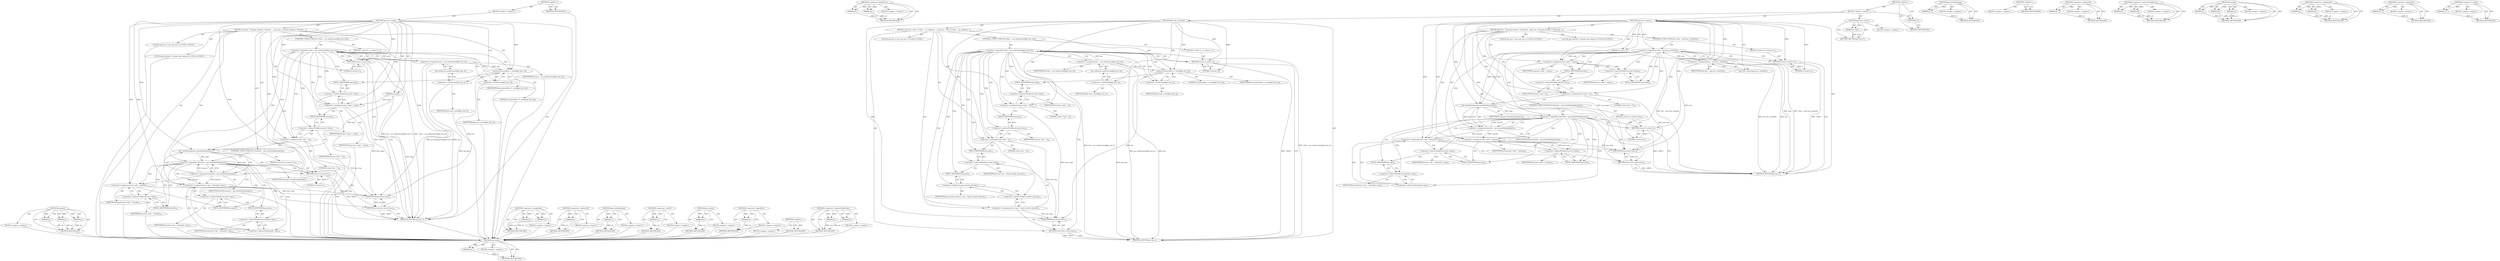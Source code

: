 digraph "&lt;operator&gt;.sizeOf" {
vulnerable_102 [label=<(METHOD,memset)>];
vulnerable_103 [label=<(PARAM,p1)>];
vulnerable_104 [label=<(PARAM,p2)>];
vulnerable_105 [label=<(PARAM,p3)>];
vulnerable_106 [label=<(BLOCK,&lt;empty&gt;,&lt;empty&gt;)>];
vulnerable_107 [label=<(METHOD_RETURN,ANY)>];
vulnerable_6 [label=<(METHOD,&lt;global&gt;)<SUB>1</SUB>>];
vulnerable_7 [label=<(BLOCK,&lt;empty&gt;,&lt;empty&gt;)<SUB>1</SUB>>];
vulnerable_8 [label=<(METHOD,jp2_box_create)<SUB>1</SUB>>];
vulnerable_9 [label=<(PARAM,int type)<SUB>1</SUB>>];
vulnerable_10 [label=<(BLOCK,{
 	jp2_box_t *box;
	jp2_boxinfo_t *boxinfo;
 	...,{
 	jp2_box_t *box;
	jp2_boxinfo_t *boxinfo;
 	...)<SUB>2</SUB>>];
vulnerable_11 [label="<(LOCAL,jp2_box_t* box: jp2_box_t*)<SUB>3</SUB>>"];
vulnerable_12 [label="<(LOCAL,jp2_boxinfo_t* boxinfo: jp2_boxinfo_t*)<SUB>4</SUB>>"];
vulnerable_13 [label=<(CONTROL_STRUCTURE,IF,if (!(box = jas_malloc(sizeof(jp2_box_t)))))<SUB>5</SUB>>];
vulnerable_14 [label=<(&lt;operator&gt;.logicalNot,!(box = jas_malloc(sizeof(jp2_box_t))))<SUB>5</SUB>>];
vulnerable_15 [label=<(&lt;operator&gt;.assignment,box = jas_malloc(sizeof(jp2_box_t)))<SUB>5</SUB>>];
vulnerable_16 [label=<(IDENTIFIER,box,box = jas_malloc(sizeof(jp2_box_t)))<SUB>5</SUB>>];
vulnerable_17 [label=<(jas_malloc,jas_malloc(sizeof(jp2_box_t)))<SUB>5</SUB>>];
vulnerable_18 [label=<(&lt;operator&gt;.sizeOf,sizeof(jp2_box_t))<SUB>5</SUB>>];
vulnerable_19 [label=<(IDENTIFIER,jp2_box_t,sizeof(jp2_box_t))<SUB>5</SUB>>];
vulnerable_20 [label=<(BLOCK,{
 		return 0;
 	},{
 		return 0;
 	})<SUB>5</SUB>>];
vulnerable_21 [label=<(RETURN,return 0;,return 0;)<SUB>6</SUB>>];
vulnerable_22 [label=<(LITERAL,0,return 0;)<SUB>6</SUB>>];
vulnerable_23 [label=<(memset,memset(box, 0, sizeof(jp2_box_t)))<SUB>8</SUB>>];
vulnerable_24 [label=<(IDENTIFIER,box,memset(box, 0, sizeof(jp2_box_t)))<SUB>8</SUB>>];
vulnerable_25 [label=<(LITERAL,0,memset(box, 0, sizeof(jp2_box_t)))<SUB>8</SUB>>];
vulnerable_26 [label=<(&lt;operator&gt;.sizeOf,sizeof(jp2_box_t))<SUB>8</SUB>>];
vulnerable_27 [label=<(IDENTIFIER,jp2_box_t,sizeof(jp2_box_t))<SUB>8</SUB>>];
vulnerable_28 [label=<(&lt;operator&gt;.assignment,box-&gt;type = type)<SUB>9</SUB>>];
vulnerable_29 [label=<(&lt;operator&gt;.indirectFieldAccess,box-&gt;type)<SUB>9</SUB>>];
vulnerable_30 [label=<(IDENTIFIER,box,box-&gt;type = type)<SUB>9</SUB>>];
vulnerable_31 [label=<(FIELD_IDENTIFIER,type,type)<SUB>9</SUB>>];
vulnerable_32 [label=<(IDENTIFIER,type,box-&gt;type = type)<SUB>9</SUB>>];
vulnerable_33 [label=<(&lt;operator&gt;.assignment,box-&gt;len = 0)<SUB>10</SUB>>];
vulnerable_34 [label=<(&lt;operator&gt;.indirectFieldAccess,box-&gt;len)<SUB>10</SUB>>];
vulnerable_35 [label=<(IDENTIFIER,box,box-&gt;len = 0)<SUB>10</SUB>>];
vulnerable_36 [label=<(FIELD_IDENTIFIER,len,len)<SUB>10</SUB>>];
vulnerable_37 [label=<(LITERAL,0,box-&gt;len = 0)<SUB>10</SUB>>];
vulnerable_38 [label=<(CONTROL_STRUCTURE,IF,if (!(boxinfo = jp2_boxinfolookup(type))))<SUB>11</SUB>>];
vulnerable_39 [label=<(&lt;operator&gt;.logicalNot,!(boxinfo = jp2_boxinfolookup(type)))<SUB>11</SUB>>];
vulnerable_40 [label=<(&lt;operator&gt;.assignment,boxinfo = jp2_boxinfolookup(type))<SUB>11</SUB>>];
vulnerable_41 [label=<(IDENTIFIER,boxinfo,boxinfo = jp2_boxinfolookup(type))<SUB>11</SUB>>];
vulnerable_42 [label=<(jp2_boxinfolookup,jp2_boxinfolookup(type))<SUB>11</SUB>>];
vulnerable_43 [label=<(IDENTIFIER,type,jp2_boxinfolookup(type))<SUB>11</SUB>>];
vulnerable_44 [label=<(BLOCK,{
		return 0;
	},{
		return 0;
	})<SUB>11</SUB>>];
vulnerable_45 [label=<(RETURN,return 0;,return 0;)<SUB>12</SUB>>];
vulnerable_46 [label=<(LITERAL,0,return 0;)<SUB>12</SUB>>];
vulnerable_47 [label=<(&lt;operator&gt;.assignment,box-&gt;info = boxinfo)<SUB>14</SUB>>];
vulnerable_48 [label=<(&lt;operator&gt;.indirectFieldAccess,box-&gt;info)<SUB>14</SUB>>];
vulnerable_49 [label=<(IDENTIFIER,box,box-&gt;info = boxinfo)<SUB>14</SUB>>];
vulnerable_50 [label=<(FIELD_IDENTIFIER,info,info)<SUB>14</SUB>>];
vulnerable_51 [label=<(IDENTIFIER,boxinfo,box-&gt;info = boxinfo)<SUB>14</SUB>>];
vulnerable_52 [label=<(&lt;operator&gt;.assignment,box-&gt;ops = &amp;boxinfo-&gt;ops)<SUB>15</SUB>>];
vulnerable_53 [label=<(&lt;operator&gt;.indirectFieldAccess,box-&gt;ops)<SUB>15</SUB>>];
vulnerable_54 [label=<(IDENTIFIER,box,box-&gt;ops = &amp;boxinfo-&gt;ops)<SUB>15</SUB>>];
vulnerable_55 [label=<(FIELD_IDENTIFIER,ops,ops)<SUB>15</SUB>>];
vulnerable_56 [label=<(&lt;operator&gt;.addressOf,&amp;boxinfo-&gt;ops)<SUB>15</SUB>>];
vulnerable_57 [label=<(&lt;operator&gt;.indirectFieldAccess,boxinfo-&gt;ops)<SUB>15</SUB>>];
vulnerable_58 [label=<(IDENTIFIER,boxinfo,box-&gt;ops = &amp;boxinfo-&gt;ops)<SUB>15</SUB>>];
vulnerable_59 [label=<(FIELD_IDENTIFIER,ops,ops)<SUB>15</SUB>>];
vulnerable_60 [label=<(RETURN,return box;,return box;)<SUB>16</SUB>>];
vulnerable_61 [label=<(IDENTIFIER,box,return box;)<SUB>16</SUB>>];
vulnerable_62 [label=<(METHOD_RETURN,jp2_box_t)<SUB>1</SUB>>];
vulnerable_64 [label=<(METHOD_RETURN,ANY)<SUB>1</SUB>>];
vulnerable_89 [label=<(METHOD,&lt;operator&gt;.assignment)>];
vulnerable_90 [label=<(PARAM,p1)>];
vulnerable_91 [label=<(PARAM,p2)>];
vulnerable_92 [label=<(BLOCK,&lt;empty&gt;,&lt;empty&gt;)>];
vulnerable_93 [label=<(METHOD_RETURN,ANY)>];
vulnerable_117 [label=<(METHOD,&lt;operator&gt;.addressOf)>];
vulnerable_118 [label=<(PARAM,p1)>];
vulnerable_119 [label=<(BLOCK,&lt;empty&gt;,&lt;empty&gt;)>];
vulnerable_120 [label=<(METHOD_RETURN,ANY)>];
vulnerable_113 [label=<(METHOD,jp2_boxinfolookup)>];
vulnerable_114 [label=<(PARAM,p1)>];
vulnerable_115 [label=<(BLOCK,&lt;empty&gt;,&lt;empty&gt;)>];
vulnerable_116 [label=<(METHOD_RETURN,ANY)>];
vulnerable_98 [label=<(METHOD,&lt;operator&gt;.sizeOf)>];
vulnerable_99 [label=<(PARAM,p1)>];
vulnerable_100 [label=<(BLOCK,&lt;empty&gt;,&lt;empty&gt;)>];
vulnerable_101 [label=<(METHOD_RETURN,ANY)>];
vulnerable_94 [label=<(METHOD,jas_malloc)>];
vulnerable_95 [label=<(PARAM,p1)>];
vulnerable_96 [label=<(BLOCK,&lt;empty&gt;,&lt;empty&gt;)>];
vulnerable_97 [label=<(METHOD_RETURN,ANY)>];
vulnerable_85 [label=<(METHOD,&lt;operator&gt;.logicalNot)>];
vulnerable_86 [label=<(PARAM,p1)>];
vulnerable_87 [label=<(BLOCK,&lt;empty&gt;,&lt;empty&gt;)>];
vulnerable_88 [label=<(METHOD_RETURN,ANY)>];
vulnerable_79 [label=<(METHOD,&lt;global&gt;)<SUB>1</SUB>>];
vulnerable_80 [label=<(BLOCK,&lt;empty&gt;,&lt;empty&gt;)>];
vulnerable_81 [label=<(METHOD_RETURN,ANY)>];
vulnerable_108 [label=<(METHOD,&lt;operator&gt;.indirectFieldAccess)>];
vulnerable_109 [label=<(PARAM,p1)>];
vulnerable_110 [label=<(PARAM,p2)>];
vulnerable_111 [label=<(BLOCK,&lt;empty&gt;,&lt;empty&gt;)>];
vulnerable_112 [label=<(METHOD_RETURN,ANY)>];
fixed_133 [label=<(METHOD,jas_malloc)>];
fixed_134 [label=<(PARAM,p1)>];
fixed_135 [label=<(BLOCK,&lt;empty&gt;,&lt;empty&gt;)>];
fixed_136 [label=<(METHOD_RETURN,ANY)>];
fixed_156 [label=<(METHOD,&lt;operator&gt;.fieldAccess)>];
fixed_157 [label=<(PARAM,p1)>];
fixed_158 [label=<(PARAM,p2)>];
fixed_159 [label=<(BLOCK,&lt;empty&gt;,&lt;empty&gt;)>];
fixed_160 [label=<(METHOD_RETURN,ANY)>];
fixed_6 [label=<(METHOD,&lt;global&gt;)<SUB>1</SUB>>];
fixed_7 [label=<(BLOCK,&lt;empty&gt;,&lt;empty&gt;)<SUB>1</SUB>>];
fixed_8 [label=<(METHOD,jp2_box_create)<SUB>1</SUB>>];
fixed_9 [label=<(PARAM,int type)<SUB>1</SUB>>];
fixed_10 [label=<(BLOCK,&lt;empty&gt;,&lt;empty&gt;)>];
fixed_11 [label=<(METHOD_RETURN,jp2_box_t*)<SUB>1</SUB>>];
fixed_13 [label=<(UNKNOWN,),))<SUB>1</SUB>>];
fixed_14 [label=<(METHOD,jp2_box_create0)<SUB>2</SUB>>];
fixed_15 [label=<(BLOCK,{
 	jp2_box_t *box;
 	if (!(box = jas_malloc(si...,{
 	jp2_box_t *box;
 	if (!(box = jas_malloc(si...)<SUB>3</SUB>>];
fixed_16 [label="<(LOCAL,jp2_box_t* box: jp2_box_t*)<SUB>4</SUB>>"];
fixed_17 [label=<(CONTROL_STRUCTURE,IF,if (!(box = jas_malloc(sizeof(jp2_box_t)))))<SUB>5</SUB>>];
fixed_18 [label=<(&lt;operator&gt;.logicalNot,!(box = jas_malloc(sizeof(jp2_box_t))))<SUB>5</SUB>>];
fixed_19 [label=<(&lt;operator&gt;.assignment,box = jas_malloc(sizeof(jp2_box_t)))<SUB>5</SUB>>];
fixed_20 [label=<(IDENTIFIER,box,box = jas_malloc(sizeof(jp2_box_t)))<SUB>5</SUB>>];
fixed_21 [label=<(jas_malloc,jas_malloc(sizeof(jp2_box_t)))<SUB>5</SUB>>];
fixed_22 [label=<(&lt;operator&gt;.sizeOf,sizeof(jp2_box_t))<SUB>5</SUB>>];
fixed_23 [label=<(IDENTIFIER,jp2_box_t,sizeof(jp2_box_t))<SUB>5</SUB>>];
fixed_24 [label=<(BLOCK,{
 		return 0;
 	},{
 		return 0;
 	})<SUB>5</SUB>>];
fixed_25 [label=<(RETURN,return 0;,return 0;)<SUB>6</SUB>>];
fixed_26 [label=<(LITERAL,0,return 0;)<SUB>6</SUB>>];
fixed_27 [label=<(memset,memset(box, 0, sizeof(jp2_box_t)))<SUB>8</SUB>>];
fixed_28 [label=<(IDENTIFIER,box,memset(box, 0, sizeof(jp2_box_t)))<SUB>8</SUB>>];
fixed_29 [label=<(LITERAL,0,memset(box, 0, sizeof(jp2_box_t)))<SUB>8</SUB>>];
fixed_30 [label=<(&lt;operator&gt;.sizeOf,sizeof(jp2_box_t))<SUB>8</SUB>>];
fixed_31 [label=<(IDENTIFIER,jp2_box_t,sizeof(jp2_box_t))<SUB>8</SUB>>];
fixed_32 [label=<(&lt;operator&gt;.assignment,box-&gt;type = 0)<SUB>9</SUB>>];
fixed_33 [label=<(&lt;operator&gt;.indirectFieldAccess,box-&gt;type)<SUB>9</SUB>>];
fixed_34 [label=<(IDENTIFIER,box,box-&gt;type = 0)<SUB>9</SUB>>];
fixed_35 [label=<(FIELD_IDENTIFIER,type,type)<SUB>9</SUB>>];
fixed_36 [label=<(LITERAL,0,box-&gt;type = 0)<SUB>9</SUB>>];
fixed_37 [label=<(&lt;operator&gt;.assignment,box-&gt;len = 0)<SUB>10</SUB>>];
fixed_38 [label=<(&lt;operator&gt;.indirectFieldAccess,box-&gt;len)<SUB>10</SUB>>];
fixed_39 [label=<(IDENTIFIER,box,box-&gt;len = 0)<SUB>10</SUB>>];
fixed_40 [label=<(FIELD_IDENTIFIER,len,len)<SUB>10</SUB>>];
fixed_41 [label=<(LITERAL,0,box-&gt;len = 0)<SUB>10</SUB>>];
fixed_42 [label=<(&lt;operator&gt;.assignment,box-&gt;ops = &amp;jp2_boxinfo_unk.ops)<SUB>13</SUB>>];
fixed_43 [label=<(&lt;operator&gt;.indirectFieldAccess,box-&gt;ops)<SUB>13</SUB>>];
fixed_44 [label=<(IDENTIFIER,box,box-&gt;ops = &amp;jp2_boxinfo_unk.ops)<SUB>13</SUB>>];
fixed_45 [label=<(FIELD_IDENTIFIER,ops,ops)<SUB>13</SUB>>];
fixed_46 [label=<(&lt;operator&gt;.addressOf,&amp;jp2_boxinfo_unk.ops)<SUB>13</SUB>>];
fixed_47 [label=<(&lt;operator&gt;.fieldAccess,jp2_boxinfo_unk.ops)<SUB>13</SUB>>];
fixed_48 [label=<(IDENTIFIER,jp2_boxinfo_unk,box-&gt;ops = &amp;jp2_boxinfo_unk.ops)<SUB>13</SUB>>];
fixed_49 [label=<(FIELD_IDENTIFIER,ops,ops)<SUB>13</SUB>>];
fixed_50 [label=<(RETURN,return box;,return box;)<SUB>14</SUB>>];
fixed_51 [label=<(IDENTIFIER,box,return box;)<SUB>14</SUB>>];
fixed_52 [label=<(METHOD_RETURN,jp2_box_t)<SUB>2</SUB>>];
fixed_54 [label=<(METHOD,jp2_box_create)<SUB>17</SUB>>];
fixed_55 [label=<(PARAM,int type)<SUB>17</SUB>>];
fixed_56 [label=<(BLOCK,{
	jp2_box_t *box;
	jp2_boxinfo_t *boxinfo;
	if...,{
	jp2_box_t *box;
	jp2_boxinfo_t *boxinfo;
	if...)<SUB>18</SUB>>];
fixed_57 [label="<(LOCAL,jp2_box_t* box: jp2_box_t*)<SUB>19</SUB>>"];
fixed_58 [label="<(LOCAL,jp2_boxinfo_t* boxinfo: jp2_boxinfo_t*)<SUB>20</SUB>>"];
fixed_59 [label=<(CONTROL_STRUCTURE,IF,if (!(box = jp2_box_create0())))<SUB>21</SUB>>];
fixed_60 [label=<(&lt;operator&gt;.logicalNot,!(box = jp2_box_create0()))<SUB>21</SUB>>];
fixed_61 [label=<(&lt;operator&gt;.assignment,box = jp2_box_create0())<SUB>21</SUB>>];
fixed_62 [label=<(IDENTIFIER,box,box = jp2_box_create0())<SUB>21</SUB>>];
fixed_63 [label=<(jp2_box_create0,jp2_box_create0())<SUB>21</SUB>>];
fixed_64 [label=<(BLOCK,{
		return 0;
	},{
		return 0;
	})<SUB>21</SUB>>];
fixed_65 [label=<(RETURN,return 0;,return 0;)<SUB>22</SUB>>];
fixed_66 [label=<(LITERAL,0,return 0;)<SUB>22</SUB>>];
fixed_67 [label=<(&lt;operator&gt;.assignment,box-&gt;type = type)<SUB>24</SUB>>];
fixed_68 [label=<(&lt;operator&gt;.indirectFieldAccess,box-&gt;type)<SUB>24</SUB>>];
fixed_69 [label=<(IDENTIFIER,box,box-&gt;type = type)<SUB>24</SUB>>];
fixed_70 [label=<(FIELD_IDENTIFIER,type,type)<SUB>24</SUB>>];
fixed_71 [label=<(IDENTIFIER,type,box-&gt;type = type)<SUB>24</SUB>>];
fixed_72 [label=<(&lt;operator&gt;.assignment,box-&gt;len = 0)<SUB>25</SUB>>];
fixed_73 [label=<(&lt;operator&gt;.indirectFieldAccess,box-&gt;len)<SUB>25</SUB>>];
fixed_74 [label=<(IDENTIFIER,box,box-&gt;len = 0)<SUB>25</SUB>>];
fixed_75 [label=<(FIELD_IDENTIFIER,len,len)<SUB>25</SUB>>];
fixed_76 [label=<(LITERAL,0,box-&gt;len = 0)<SUB>25</SUB>>];
fixed_77 [label=<(CONTROL_STRUCTURE,IF,if (!(boxinfo = jp2_boxinfolookup(type))))<SUB>26</SUB>>];
fixed_78 [label=<(&lt;operator&gt;.logicalNot,!(boxinfo = jp2_boxinfolookup(type)))<SUB>26</SUB>>];
fixed_79 [label=<(&lt;operator&gt;.assignment,boxinfo = jp2_boxinfolookup(type))<SUB>26</SUB>>];
fixed_80 [label=<(IDENTIFIER,boxinfo,boxinfo = jp2_boxinfolookup(type))<SUB>26</SUB>>];
fixed_81 [label=<(jp2_boxinfolookup,jp2_boxinfolookup(type))<SUB>26</SUB>>];
fixed_82 [label=<(IDENTIFIER,type,jp2_boxinfolookup(type))<SUB>26</SUB>>];
fixed_83 [label=<(BLOCK,{
		return 0;
	},{
		return 0;
	})<SUB>26</SUB>>];
fixed_84 [label=<(RETURN,return 0;,return 0;)<SUB>27</SUB>>];
fixed_85 [label=<(LITERAL,0,return 0;)<SUB>27</SUB>>];
fixed_86 [label=<(&lt;operator&gt;.assignment,box-&gt;info = boxinfo)<SUB>29</SUB>>];
fixed_87 [label=<(&lt;operator&gt;.indirectFieldAccess,box-&gt;info)<SUB>29</SUB>>];
fixed_88 [label=<(IDENTIFIER,box,box-&gt;info = boxinfo)<SUB>29</SUB>>];
fixed_89 [label=<(FIELD_IDENTIFIER,info,info)<SUB>29</SUB>>];
fixed_90 [label=<(IDENTIFIER,boxinfo,box-&gt;info = boxinfo)<SUB>29</SUB>>];
fixed_91 [label=<(&lt;operator&gt;.assignment,box-&gt;ops = &amp;boxinfo-&gt;ops)<SUB>30</SUB>>];
fixed_92 [label=<(&lt;operator&gt;.indirectFieldAccess,box-&gt;ops)<SUB>30</SUB>>];
fixed_93 [label=<(IDENTIFIER,box,box-&gt;ops = &amp;boxinfo-&gt;ops)<SUB>30</SUB>>];
fixed_94 [label=<(FIELD_IDENTIFIER,ops,ops)<SUB>30</SUB>>];
fixed_95 [label=<(&lt;operator&gt;.addressOf,&amp;boxinfo-&gt;ops)<SUB>30</SUB>>];
fixed_96 [label=<(&lt;operator&gt;.indirectFieldAccess,boxinfo-&gt;ops)<SUB>30</SUB>>];
fixed_97 [label=<(IDENTIFIER,boxinfo,box-&gt;ops = &amp;boxinfo-&gt;ops)<SUB>30</SUB>>];
fixed_98 [label=<(FIELD_IDENTIFIER,ops,ops)<SUB>30</SUB>>];
fixed_99 [label=<(RETURN,return box;,return box;)<SUB>31</SUB>>];
fixed_100 [label=<(IDENTIFIER,box,return box;)<SUB>31</SUB>>];
fixed_101 [label=<(METHOD_RETURN,jp2_box_t)<SUB>17</SUB>>];
fixed_103 [label=<(METHOD_RETURN,ANY)<SUB>1</SUB>>];
fixed_161 [label=<(METHOD,jp2_boxinfolookup)>];
fixed_162 [label=<(PARAM,p1)>];
fixed_163 [label=<(BLOCK,&lt;empty&gt;,&lt;empty&gt;)>];
fixed_164 [label=<(METHOD_RETURN,ANY)>];
fixed_118 [label=<(METHOD,&lt;global&gt;)<SUB>1</SUB>>];
fixed_119 [label=<(BLOCK,&lt;empty&gt;,&lt;empty&gt;)>];
fixed_120 [label=<(METHOD_RETURN,ANY)>];
fixed_152 [label=<(METHOD,&lt;operator&gt;.addressOf)>];
fixed_153 [label=<(PARAM,p1)>];
fixed_154 [label=<(BLOCK,&lt;empty&gt;,&lt;empty&gt;)>];
fixed_155 [label=<(METHOD_RETURN,ANY)>];
fixed_147 [label=<(METHOD,&lt;operator&gt;.indirectFieldAccess)>];
fixed_148 [label=<(PARAM,p1)>];
fixed_149 [label=<(PARAM,p2)>];
fixed_150 [label=<(BLOCK,&lt;empty&gt;,&lt;empty&gt;)>];
fixed_151 [label=<(METHOD_RETURN,ANY)>];
fixed_141 [label=<(METHOD,memset)>];
fixed_142 [label=<(PARAM,p1)>];
fixed_143 [label=<(PARAM,p2)>];
fixed_144 [label=<(PARAM,p3)>];
fixed_145 [label=<(BLOCK,&lt;empty&gt;,&lt;empty&gt;)>];
fixed_146 [label=<(METHOD_RETURN,ANY)>];
fixed_128 [label=<(METHOD,&lt;operator&gt;.assignment)>];
fixed_129 [label=<(PARAM,p1)>];
fixed_130 [label=<(PARAM,p2)>];
fixed_131 [label=<(BLOCK,&lt;empty&gt;,&lt;empty&gt;)>];
fixed_132 [label=<(METHOD_RETURN,ANY)>];
fixed_124 [label=<(METHOD,&lt;operator&gt;.logicalNot)>];
fixed_125 [label=<(PARAM,p1)>];
fixed_126 [label=<(BLOCK,&lt;empty&gt;,&lt;empty&gt;)>];
fixed_127 [label=<(METHOD_RETURN,ANY)>];
fixed_137 [label=<(METHOD,&lt;operator&gt;.sizeOf)>];
fixed_138 [label=<(PARAM,p1)>];
fixed_139 [label=<(BLOCK,&lt;empty&gt;,&lt;empty&gt;)>];
fixed_140 [label=<(METHOD_RETURN,ANY)>];
vulnerable_102 -> vulnerable_103  [key=0, label="AST: "];
vulnerable_102 -> vulnerable_103  [key=1, label="DDG: "];
vulnerable_102 -> vulnerable_106  [key=0, label="AST: "];
vulnerable_102 -> vulnerable_104  [key=0, label="AST: "];
vulnerable_102 -> vulnerable_104  [key=1, label="DDG: "];
vulnerable_102 -> vulnerable_107  [key=0, label="AST: "];
vulnerable_102 -> vulnerable_107  [key=1, label="CFG: "];
vulnerable_102 -> vulnerable_105  [key=0, label="AST: "];
vulnerable_102 -> vulnerable_105  [key=1, label="DDG: "];
vulnerable_103 -> vulnerable_107  [key=0, label="DDG: p1"];
vulnerable_104 -> vulnerable_107  [key=0, label="DDG: p2"];
vulnerable_105 -> vulnerable_107  [key=0, label="DDG: p3"];
vulnerable_106 -> fixed_133  [key=0];
vulnerable_107 -> fixed_133  [key=0];
vulnerable_6 -> vulnerable_7  [key=0, label="AST: "];
vulnerable_6 -> vulnerable_64  [key=0, label="AST: "];
vulnerable_6 -> vulnerable_64  [key=1, label="CFG: "];
vulnerable_7 -> vulnerable_8  [key=0, label="AST: "];
vulnerable_8 -> vulnerable_9  [key=0, label="AST: "];
vulnerable_8 -> vulnerable_9  [key=1, label="DDG: "];
vulnerable_8 -> vulnerable_10  [key=0, label="AST: "];
vulnerable_8 -> vulnerable_62  [key=0, label="AST: "];
vulnerable_8 -> vulnerable_18  [key=0, label="CFG: "];
vulnerable_8 -> vulnerable_28  [key=0, label="DDG: "];
vulnerable_8 -> vulnerable_33  [key=0, label="DDG: "];
vulnerable_8 -> vulnerable_47  [key=0, label="DDG: "];
vulnerable_8 -> vulnerable_52  [key=0, label="DDG: "];
vulnerable_8 -> vulnerable_23  [key=0, label="DDG: "];
vulnerable_8 -> vulnerable_61  [key=0, label="DDG: "];
vulnerable_8 -> vulnerable_21  [key=0, label="DDG: "];
vulnerable_8 -> vulnerable_45  [key=0, label="DDG: "];
vulnerable_8 -> vulnerable_22  [key=0, label="DDG: "];
vulnerable_8 -> vulnerable_46  [key=0, label="DDG: "];
vulnerable_8 -> vulnerable_42  [key=0, label="DDG: "];
vulnerable_9 -> vulnerable_62  [key=0, label="DDG: type"];
vulnerable_9 -> vulnerable_28  [key=0, label="DDG: type"];
vulnerable_9 -> vulnerable_42  [key=0, label="DDG: type"];
vulnerable_10 -> vulnerable_11  [key=0, label="AST: "];
vulnerable_10 -> vulnerable_12  [key=0, label="AST: "];
vulnerable_10 -> vulnerable_13  [key=0, label="AST: "];
vulnerable_10 -> vulnerable_23  [key=0, label="AST: "];
vulnerable_10 -> vulnerable_28  [key=0, label="AST: "];
vulnerable_10 -> vulnerable_33  [key=0, label="AST: "];
vulnerable_10 -> vulnerable_38  [key=0, label="AST: "];
vulnerable_10 -> vulnerable_47  [key=0, label="AST: "];
vulnerable_10 -> vulnerable_52  [key=0, label="AST: "];
vulnerable_10 -> vulnerable_60  [key=0, label="AST: "];
vulnerable_11 -> fixed_133  [key=0];
vulnerable_12 -> fixed_133  [key=0];
vulnerable_13 -> vulnerable_14  [key=0, label="AST: "];
vulnerable_13 -> vulnerable_20  [key=0, label="AST: "];
vulnerable_14 -> vulnerable_15  [key=0, label="AST: "];
vulnerable_14 -> vulnerable_21  [key=0, label="CFG: "];
vulnerable_14 -> vulnerable_21  [key=1, label="CDG: "];
vulnerable_14 -> vulnerable_26  [key=0, label="CFG: "];
vulnerable_14 -> vulnerable_26  [key=1, label="CDG: "];
vulnerable_14 -> vulnerable_62  [key=0, label="DDG: box = jas_malloc(sizeof(jp2_box_t))"];
vulnerable_14 -> vulnerable_62  [key=1, label="DDG: !(box = jas_malloc(sizeof(jp2_box_t)))"];
vulnerable_14 -> vulnerable_34  [key=0, label="CDG: "];
vulnerable_14 -> vulnerable_33  [key=0, label="CDG: "];
vulnerable_14 -> vulnerable_42  [key=0, label="CDG: "];
vulnerable_14 -> vulnerable_23  [key=0, label="CDG: "];
vulnerable_14 -> vulnerable_28  [key=0, label="CDG: "];
vulnerable_14 -> vulnerable_36  [key=0, label="CDG: "];
vulnerable_14 -> vulnerable_40  [key=0, label="CDG: "];
vulnerable_14 -> vulnerable_29  [key=0, label="CDG: "];
vulnerable_14 -> vulnerable_39  [key=0, label="CDG: "];
vulnerable_14 -> vulnerable_31  [key=0, label="CDG: "];
vulnerable_15 -> vulnerable_16  [key=0, label="AST: "];
vulnerable_15 -> vulnerable_17  [key=0, label="AST: "];
vulnerable_15 -> vulnerable_14  [key=0, label="CFG: "];
vulnerable_15 -> vulnerable_14  [key=1, label="DDG: box"];
vulnerable_15 -> vulnerable_62  [key=0, label="DDG: box"];
vulnerable_15 -> vulnerable_62  [key=1, label="DDG: jas_malloc(sizeof(jp2_box_t))"];
vulnerable_15 -> vulnerable_23  [key=0, label="DDG: box"];
vulnerable_16 -> fixed_133  [key=0];
vulnerable_17 -> vulnerable_18  [key=0, label="AST: "];
vulnerable_17 -> vulnerable_15  [key=0, label="CFG: "];
vulnerable_18 -> vulnerable_19  [key=0, label="AST: "];
vulnerable_18 -> vulnerable_17  [key=0, label="CFG: "];
vulnerable_18 -> vulnerable_62  [key=0, label="DDG: jp2_box_t"];
vulnerable_19 -> fixed_133  [key=0];
vulnerable_20 -> vulnerable_21  [key=0, label="AST: "];
vulnerable_21 -> vulnerable_22  [key=0, label="AST: "];
vulnerable_21 -> vulnerable_62  [key=0, label="CFG: "];
vulnerable_21 -> vulnerable_62  [key=1, label="DDG: &lt;RET&gt;"];
vulnerable_22 -> vulnerable_21  [key=0, label="DDG: 0"];
vulnerable_23 -> vulnerable_24  [key=0, label="AST: "];
vulnerable_23 -> vulnerable_25  [key=0, label="AST: "];
vulnerable_23 -> vulnerable_26  [key=0, label="AST: "];
vulnerable_23 -> vulnerable_31  [key=0, label="CFG: "];
vulnerable_23 -> vulnerable_61  [key=0, label="DDG: box"];
vulnerable_24 -> fixed_133  [key=0];
vulnerable_25 -> fixed_133  [key=0];
vulnerable_26 -> vulnerable_27  [key=0, label="AST: "];
vulnerable_26 -> vulnerable_23  [key=0, label="CFG: "];
vulnerable_27 -> fixed_133  [key=0];
vulnerable_28 -> vulnerable_29  [key=0, label="AST: "];
vulnerable_28 -> vulnerable_32  [key=0, label="AST: "];
vulnerable_28 -> vulnerable_36  [key=0, label="CFG: "];
vulnerable_28 -> vulnerable_61  [key=0, label="DDG: box-&gt;type"];
vulnerable_29 -> vulnerable_30  [key=0, label="AST: "];
vulnerable_29 -> vulnerable_31  [key=0, label="AST: "];
vulnerable_29 -> vulnerable_28  [key=0, label="CFG: "];
vulnerable_30 -> fixed_133  [key=0];
vulnerable_31 -> vulnerable_29  [key=0, label="CFG: "];
vulnerable_32 -> fixed_133  [key=0];
vulnerable_33 -> vulnerable_34  [key=0, label="AST: "];
vulnerable_33 -> vulnerable_37  [key=0, label="AST: "];
vulnerable_33 -> vulnerable_42  [key=0, label="CFG: "];
vulnerable_33 -> vulnerable_61  [key=0, label="DDG: box-&gt;len"];
vulnerable_34 -> vulnerable_35  [key=0, label="AST: "];
vulnerable_34 -> vulnerable_36  [key=0, label="AST: "];
vulnerable_34 -> vulnerable_33  [key=0, label="CFG: "];
vulnerable_35 -> fixed_133  [key=0];
vulnerable_36 -> vulnerable_34  [key=0, label="CFG: "];
vulnerable_37 -> fixed_133  [key=0];
vulnerable_38 -> vulnerable_39  [key=0, label="AST: "];
vulnerable_38 -> vulnerable_44  [key=0, label="AST: "];
vulnerable_39 -> vulnerable_40  [key=0, label="AST: "];
vulnerable_39 -> vulnerable_45  [key=0, label="CFG: "];
vulnerable_39 -> vulnerable_45  [key=1, label="CDG: "];
vulnerable_39 -> vulnerable_50  [key=0, label="CFG: "];
vulnerable_39 -> vulnerable_50  [key=1, label="CDG: "];
vulnerable_39 -> vulnerable_47  [key=0, label="CDG: "];
vulnerable_39 -> vulnerable_48  [key=0, label="CDG: "];
vulnerable_39 -> vulnerable_60  [key=0, label="CDG: "];
vulnerable_39 -> vulnerable_57  [key=0, label="CDG: "];
vulnerable_39 -> vulnerable_52  [key=0, label="CDG: "];
vulnerable_39 -> vulnerable_53  [key=0, label="CDG: "];
vulnerable_39 -> vulnerable_56  [key=0, label="CDG: "];
vulnerable_39 -> vulnerable_59  [key=0, label="CDG: "];
vulnerable_39 -> vulnerable_55  [key=0, label="CDG: "];
vulnerable_40 -> vulnerable_41  [key=0, label="AST: "];
vulnerable_40 -> vulnerable_42  [key=0, label="AST: "];
vulnerable_40 -> vulnerable_39  [key=0, label="CFG: "];
vulnerable_40 -> vulnerable_39  [key=1, label="DDG: boxinfo"];
vulnerable_40 -> vulnerable_47  [key=0, label="DDG: boxinfo"];
vulnerable_40 -> vulnerable_52  [key=0, label="DDG: boxinfo"];
vulnerable_41 -> fixed_133  [key=0];
vulnerable_42 -> vulnerable_43  [key=0, label="AST: "];
vulnerable_42 -> vulnerable_40  [key=0, label="CFG: "];
vulnerable_42 -> vulnerable_40  [key=1, label="DDG: type"];
vulnerable_42 -> vulnerable_39  [key=0, label="DDG: type"];
vulnerable_43 -> fixed_133  [key=0];
vulnerable_44 -> vulnerable_45  [key=0, label="AST: "];
vulnerable_45 -> vulnerable_46  [key=0, label="AST: "];
vulnerable_45 -> vulnerable_62  [key=0, label="CFG: "];
vulnerable_45 -> vulnerable_62  [key=1, label="DDG: &lt;RET&gt;"];
vulnerable_46 -> vulnerable_45  [key=0, label="DDG: 0"];
vulnerable_47 -> vulnerable_48  [key=0, label="AST: "];
vulnerable_47 -> vulnerable_51  [key=0, label="AST: "];
vulnerable_47 -> vulnerable_55  [key=0, label="CFG: "];
vulnerable_47 -> vulnerable_61  [key=0, label="DDG: box-&gt;info"];
vulnerable_48 -> vulnerable_49  [key=0, label="AST: "];
vulnerable_48 -> vulnerable_50  [key=0, label="AST: "];
vulnerable_48 -> vulnerable_47  [key=0, label="CFG: "];
vulnerable_49 -> fixed_133  [key=0];
vulnerable_50 -> vulnerable_48  [key=0, label="CFG: "];
vulnerable_51 -> fixed_133  [key=0];
vulnerable_52 -> vulnerable_53  [key=0, label="AST: "];
vulnerable_52 -> vulnerable_56  [key=0, label="AST: "];
vulnerable_52 -> vulnerable_60  [key=0, label="CFG: "];
vulnerable_52 -> vulnerable_61  [key=0, label="DDG: box-&gt;ops"];
vulnerable_53 -> vulnerable_54  [key=0, label="AST: "];
vulnerable_53 -> vulnerable_55  [key=0, label="AST: "];
vulnerable_53 -> vulnerable_59  [key=0, label="CFG: "];
vulnerable_54 -> fixed_133  [key=0];
vulnerable_55 -> vulnerable_53  [key=0, label="CFG: "];
vulnerable_56 -> vulnerable_57  [key=0, label="AST: "];
vulnerable_56 -> vulnerable_52  [key=0, label="CFG: "];
vulnerable_57 -> vulnerable_58  [key=0, label="AST: "];
vulnerable_57 -> vulnerable_59  [key=0, label="AST: "];
vulnerable_57 -> vulnerable_56  [key=0, label="CFG: "];
vulnerable_58 -> fixed_133  [key=0];
vulnerable_59 -> vulnerable_57  [key=0, label="CFG: "];
vulnerable_60 -> vulnerable_61  [key=0, label="AST: "];
vulnerable_60 -> vulnerable_62  [key=0, label="CFG: "];
vulnerable_60 -> vulnerable_62  [key=1, label="DDG: &lt;RET&gt;"];
vulnerable_61 -> vulnerable_60  [key=0, label="DDG: box"];
vulnerable_62 -> fixed_133  [key=0];
vulnerable_64 -> fixed_133  [key=0];
vulnerable_89 -> vulnerable_90  [key=0, label="AST: "];
vulnerable_89 -> vulnerable_90  [key=1, label="DDG: "];
vulnerable_89 -> vulnerable_92  [key=0, label="AST: "];
vulnerable_89 -> vulnerable_91  [key=0, label="AST: "];
vulnerable_89 -> vulnerable_91  [key=1, label="DDG: "];
vulnerable_89 -> vulnerable_93  [key=0, label="AST: "];
vulnerable_89 -> vulnerable_93  [key=1, label="CFG: "];
vulnerable_90 -> vulnerable_93  [key=0, label="DDG: p1"];
vulnerable_91 -> vulnerable_93  [key=0, label="DDG: p2"];
vulnerable_92 -> fixed_133  [key=0];
vulnerable_93 -> fixed_133  [key=0];
vulnerable_117 -> vulnerable_118  [key=0, label="AST: "];
vulnerable_117 -> vulnerable_118  [key=1, label="DDG: "];
vulnerable_117 -> vulnerable_119  [key=0, label="AST: "];
vulnerable_117 -> vulnerable_120  [key=0, label="AST: "];
vulnerable_117 -> vulnerable_120  [key=1, label="CFG: "];
vulnerable_118 -> vulnerable_120  [key=0, label="DDG: p1"];
vulnerable_119 -> fixed_133  [key=0];
vulnerable_120 -> fixed_133  [key=0];
vulnerable_113 -> vulnerable_114  [key=0, label="AST: "];
vulnerable_113 -> vulnerable_114  [key=1, label="DDG: "];
vulnerable_113 -> vulnerable_115  [key=0, label="AST: "];
vulnerable_113 -> vulnerable_116  [key=0, label="AST: "];
vulnerable_113 -> vulnerable_116  [key=1, label="CFG: "];
vulnerable_114 -> vulnerable_116  [key=0, label="DDG: p1"];
vulnerable_115 -> fixed_133  [key=0];
vulnerable_116 -> fixed_133  [key=0];
vulnerable_98 -> vulnerable_99  [key=0, label="AST: "];
vulnerable_98 -> vulnerable_99  [key=1, label="DDG: "];
vulnerable_98 -> vulnerable_100  [key=0, label="AST: "];
vulnerable_98 -> vulnerable_101  [key=0, label="AST: "];
vulnerable_98 -> vulnerable_101  [key=1, label="CFG: "];
vulnerable_99 -> vulnerable_101  [key=0, label="DDG: p1"];
vulnerable_100 -> fixed_133  [key=0];
vulnerable_101 -> fixed_133  [key=0];
vulnerable_94 -> vulnerable_95  [key=0, label="AST: "];
vulnerable_94 -> vulnerable_95  [key=1, label="DDG: "];
vulnerable_94 -> vulnerable_96  [key=0, label="AST: "];
vulnerable_94 -> vulnerable_97  [key=0, label="AST: "];
vulnerable_94 -> vulnerable_97  [key=1, label="CFG: "];
vulnerable_95 -> vulnerable_97  [key=0, label="DDG: p1"];
vulnerable_96 -> fixed_133  [key=0];
vulnerable_97 -> fixed_133  [key=0];
vulnerable_85 -> vulnerable_86  [key=0, label="AST: "];
vulnerable_85 -> vulnerable_86  [key=1, label="DDG: "];
vulnerable_85 -> vulnerable_87  [key=0, label="AST: "];
vulnerable_85 -> vulnerable_88  [key=0, label="AST: "];
vulnerable_85 -> vulnerable_88  [key=1, label="CFG: "];
vulnerable_86 -> vulnerable_88  [key=0, label="DDG: p1"];
vulnerable_87 -> fixed_133  [key=0];
vulnerable_88 -> fixed_133  [key=0];
vulnerable_79 -> vulnerable_80  [key=0, label="AST: "];
vulnerable_79 -> vulnerable_81  [key=0, label="AST: "];
vulnerable_79 -> vulnerable_81  [key=1, label="CFG: "];
vulnerable_80 -> fixed_133  [key=0];
vulnerable_81 -> fixed_133  [key=0];
vulnerable_108 -> vulnerable_109  [key=0, label="AST: "];
vulnerable_108 -> vulnerable_109  [key=1, label="DDG: "];
vulnerable_108 -> vulnerable_111  [key=0, label="AST: "];
vulnerable_108 -> vulnerable_110  [key=0, label="AST: "];
vulnerable_108 -> vulnerable_110  [key=1, label="DDG: "];
vulnerable_108 -> vulnerable_112  [key=0, label="AST: "];
vulnerable_108 -> vulnerable_112  [key=1, label="CFG: "];
vulnerable_109 -> vulnerable_112  [key=0, label="DDG: p1"];
vulnerable_110 -> vulnerable_112  [key=0, label="DDG: p2"];
vulnerable_111 -> fixed_133  [key=0];
vulnerable_112 -> fixed_133  [key=0];
fixed_133 -> fixed_134  [key=0, label="AST: "];
fixed_133 -> fixed_134  [key=1, label="DDG: "];
fixed_133 -> fixed_135  [key=0, label="AST: "];
fixed_133 -> fixed_136  [key=0, label="AST: "];
fixed_133 -> fixed_136  [key=1, label="CFG: "];
fixed_134 -> fixed_136  [key=0, label="DDG: p1"];
fixed_156 -> fixed_157  [key=0, label="AST: "];
fixed_156 -> fixed_157  [key=1, label="DDG: "];
fixed_156 -> fixed_159  [key=0, label="AST: "];
fixed_156 -> fixed_158  [key=0, label="AST: "];
fixed_156 -> fixed_158  [key=1, label="DDG: "];
fixed_156 -> fixed_160  [key=0, label="AST: "];
fixed_156 -> fixed_160  [key=1, label="CFG: "];
fixed_157 -> fixed_160  [key=0, label="DDG: p1"];
fixed_158 -> fixed_160  [key=0, label="DDG: p2"];
fixed_6 -> fixed_7  [key=0, label="AST: "];
fixed_6 -> fixed_103  [key=0, label="AST: "];
fixed_6 -> fixed_13  [key=0, label="CFG: "];
fixed_7 -> fixed_8  [key=0, label="AST: "];
fixed_7 -> fixed_13  [key=0, label="AST: "];
fixed_7 -> fixed_14  [key=0, label="AST: "];
fixed_7 -> fixed_54  [key=0, label="AST: "];
fixed_8 -> fixed_9  [key=0, label="AST: "];
fixed_8 -> fixed_9  [key=1, label="DDG: "];
fixed_8 -> fixed_10  [key=0, label="AST: "];
fixed_8 -> fixed_11  [key=0, label="AST: "];
fixed_8 -> fixed_11  [key=1, label="CFG: "];
fixed_9 -> fixed_11  [key=0, label="DDG: type"];
fixed_13 -> fixed_103  [key=0, label="CFG: "];
fixed_14 -> fixed_15  [key=0, label="AST: "];
fixed_14 -> fixed_52  [key=0, label="AST: "];
fixed_14 -> fixed_22  [key=0, label="CFG: "];
fixed_14 -> fixed_32  [key=0, label="DDG: "];
fixed_14 -> fixed_37  [key=0, label="DDG: "];
fixed_14 -> fixed_27  [key=0, label="DDG: "];
fixed_14 -> fixed_51  [key=0, label="DDG: "];
fixed_14 -> fixed_25  [key=0, label="DDG: "];
fixed_14 -> fixed_26  [key=0, label="DDG: "];
fixed_15 -> fixed_16  [key=0, label="AST: "];
fixed_15 -> fixed_17  [key=0, label="AST: "];
fixed_15 -> fixed_27  [key=0, label="AST: "];
fixed_15 -> fixed_32  [key=0, label="AST: "];
fixed_15 -> fixed_37  [key=0, label="AST: "];
fixed_15 -> fixed_42  [key=0, label="AST: "];
fixed_15 -> fixed_50  [key=0, label="AST: "];
fixed_17 -> fixed_18  [key=0, label="AST: "];
fixed_17 -> fixed_24  [key=0, label="AST: "];
fixed_18 -> fixed_19  [key=0, label="AST: "];
fixed_18 -> fixed_25  [key=0, label="CFG: "];
fixed_18 -> fixed_25  [key=1, label="CDG: "];
fixed_18 -> fixed_30  [key=0, label="CFG: "];
fixed_18 -> fixed_30  [key=1, label="CDG: "];
fixed_18 -> fixed_52  [key=0, label="DDG: box = jas_malloc(sizeof(jp2_box_t))"];
fixed_18 -> fixed_52  [key=1, label="DDG: !(box = jas_malloc(sizeof(jp2_box_t)))"];
fixed_18 -> fixed_47  [key=0, label="CDG: "];
fixed_18 -> fixed_32  [key=0, label="CDG: "];
fixed_18 -> fixed_49  [key=0, label="CDG: "];
fixed_18 -> fixed_33  [key=0, label="CDG: "];
fixed_18 -> fixed_42  [key=0, label="CDG: "];
fixed_18 -> fixed_37  [key=0, label="CDG: "];
fixed_18 -> fixed_46  [key=0, label="CDG: "];
fixed_18 -> fixed_38  [key=0, label="CDG: "];
fixed_18 -> fixed_45  [key=0, label="CDG: "];
fixed_18 -> fixed_27  [key=0, label="CDG: "];
fixed_18 -> fixed_40  [key=0, label="CDG: "];
fixed_18 -> fixed_50  [key=0, label="CDG: "];
fixed_18 -> fixed_35  [key=0, label="CDG: "];
fixed_18 -> fixed_43  [key=0, label="CDG: "];
fixed_19 -> fixed_20  [key=0, label="AST: "];
fixed_19 -> fixed_21  [key=0, label="AST: "];
fixed_19 -> fixed_18  [key=0, label="CFG: "];
fixed_19 -> fixed_18  [key=1, label="DDG: box"];
fixed_19 -> fixed_52  [key=0, label="DDG: box"];
fixed_19 -> fixed_52  [key=1, label="DDG: jas_malloc(sizeof(jp2_box_t))"];
fixed_19 -> fixed_27  [key=0, label="DDG: box"];
fixed_21 -> fixed_22  [key=0, label="AST: "];
fixed_21 -> fixed_19  [key=0, label="CFG: "];
fixed_22 -> fixed_23  [key=0, label="AST: "];
fixed_22 -> fixed_21  [key=0, label="CFG: "];
fixed_22 -> fixed_52  [key=0, label="DDG: jp2_box_t"];
fixed_24 -> fixed_25  [key=0, label="AST: "];
fixed_25 -> fixed_26  [key=0, label="AST: "];
fixed_25 -> fixed_52  [key=0, label="CFG: "];
fixed_25 -> fixed_52  [key=1, label="DDG: &lt;RET&gt;"];
fixed_26 -> fixed_25  [key=0, label="DDG: 0"];
fixed_27 -> fixed_28  [key=0, label="AST: "];
fixed_27 -> fixed_29  [key=0, label="AST: "];
fixed_27 -> fixed_30  [key=0, label="AST: "];
fixed_27 -> fixed_35  [key=0, label="CFG: "];
fixed_27 -> fixed_51  [key=0, label="DDG: box"];
fixed_30 -> fixed_31  [key=0, label="AST: "];
fixed_30 -> fixed_27  [key=0, label="CFG: "];
fixed_32 -> fixed_33  [key=0, label="AST: "];
fixed_32 -> fixed_36  [key=0, label="AST: "];
fixed_32 -> fixed_40  [key=0, label="CFG: "];
fixed_32 -> fixed_51  [key=0, label="DDG: box-&gt;type"];
fixed_33 -> fixed_34  [key=0, label="AST: "];
fixed_33 -> fixed_35  [key=0, label="AST: "];
fixed_33 -> fixed_32  [key=0, label="CFG: "];
fixed_35 -> fixed_33  [key=0, label="CFG: "];
fixed_37 -> fixed_38  [key=0, label="AST: "];
fixed_37 -> fixed_41  [key=0, label="AST: "];
fixed_37 -> fixed_45  [key=0, label="CFG: "];
fixed_37 -> fixed_51  [key=0, label="DDG: box-&gt;len"];
fixed_38 -> fixed_39  [key=0, label="AST: "];
fixed_38 -> fixed_40  [key=0, label="AST: "];
fixed_38 -> fixed_37  [key=0, label="CFG: "];
fixed_40 -> fixed_38  [key=0, label="CFG: "];
fixed_42 -> fixed_43  [key=0, label="AST: "];
fixed_42 -> fixed_46  [key=0, label="AST: "];
fixed_42 -> fixed_50  [key=0, label="CFG: "];
fixed_42 -> fixed_51  [key=0, label="DDG: box-&gt;ops"];
fixed_43 -> fixed_44  [key=0, label="AST: "];
fixed_43 -> fixed_45  [key=0, label="AST: "];
fixed_43 -> fixed_49  [key=0, label="CFG: "];
fixed_45 -> fixed_43  [key=0, label="CFG: "];
fixed_46 -> fixed_47  [key=0, label="AST: "];
fixed_46 -> fixed_42  [key=0, label="CFG: "];
fixed_47 -> fixed_48  [key=0, label="AST: "];
fixed_47 -> fixed_49  [key=0, label="AST: "];
fixed_47 -> fixed_46  [key=0, label="CFG: "];
fixed_49 -> fixed_47  [key=0, label="CFG: "];
fixed_50 -> fixed_51  [key=0, label="AST: "];
fixed_50 -> fixed_52  [key=0, label="CFG: "];
fixed_50 -> fixed_52  [key=1, label="DDG: &lt;RET&gt;"];
fixed_51 -> fixed_50  [key=0, label="DDG: box"];
fixed_54 -> fixed_55  [key=0, label="AST: "];
fixed_54 -> fixed_55  [key=1, label="DDG: "];
fixed_54 -> fixed_56  [key=0, label="AST: "];
fixed_54 -> fixed_101  [key=0, label="AST: "];
fixed_54 -> fixed_63  [key=0, label="CFG: "];
fixed_54 -> fixed_67  [key=0, label="DDG: "];
fixed_54 -> fixed_72  [key=0, label="DDG: "];
fixed_54 -> fixed_86  [key=0, label="DDG: "];
fixed_54 -> fixed_91  [key=0, label="DDG: "];
fixed_54 -> fixed_100  [key=0, label="DDG: "];
fixed_54 -> fixed_60  [key=0, label="DDG: "];
fixed_54 -> fixed_65  [key=0, label="DDG: "];
fixed_54 -> fixed_84  [key=0, label="DDG: "];
fixed_54 -> fixed_61  [key=0, label="DDG: "];
fixed_54 -> fixed_66  [key=0, label="DDG: "];
fixed_54 -> fixed_85  [key=0, label="DDG: "];
fixed_54 -> fixed_81  [key=0, label="DDG: "];
fixed_55 -> fixed_101  [key=0, label="DDG: type"];
fixed_55 -> fixed_67  [key=0, label="DDG: type"];
fixed_55 -> fixed_81  [key=0, label="DDG: type"];
fixed_56 -> fixed_57  [key=0, label="AST: "];
fixed_56 -> fixed_58  [key=0, label="AST: "];
fixed_56 -> fixed_59  [key=0, label="AST: "];
fixed_56 -> fixed_67  [key=0, label="AST: "];
fixed_56 -> fixed_72  [key=0, label="AST: "];
fixed_56 -> fixed_77  [key=0, label="AST: "];
fixed_56 -> fixed_86  [key=0, label="AST: "];
fixed_56 -> fixed_91  [key=0, label="AST: "];
fixed_56 -> fixed_99  [key=0, label="AST: "];
fixed_59 -> fixed_60  [key=0, label="AST: "];
fixed_59 -> fixed_64  [key=0, label="AST: "];
fixed_60 -> fixed_61  [key=0, label="AST: "];
fixed_60 -> fixed_65  [key=0, label="CFG: "];
fixed_60 -> fixed_65  [key=1, label="CDG: "];
fixed_60 -> fixed_70  [key=0, label="CFG: "];
fixed_60 -> fixed_70  [key=1, label="CDG: "];
fixed_60 -> fixed_101  [key=0, label="DDG: box = jp2_box_create0()"];
fixed_60 -> fixed_101  [key=1, label="DDG: !(box = jp2_box_create0())"];
fixed_60 -> fixed_68  [key=0, label="CDG: "];
fixed_60 -> fixed_73  [key=0, label="CDG: "];
fixed_60 -> fixed_75  [key=0, label="CDG: "];
fixed_60 -> fixed_81  [key=0, label="CDG: "];
fixed_60 -> fixed_72  [key=0, label="CDG: "];
fixed_60 -> fixed_67  [key=0, label="CDG: "];
fixed_60 -> fixed_78  [key=0, label="CDG: "];
fixed_60 -> fixed_79  [key=0, label="CDG: "];
fixed_61 -> fixed_62  [key=0, label="AST: "];
fixed_61 -> fixed_63  [key=0, label="AST: "];
fixed_61 -> fixed_60  [key=0, label="CFG: "];
fixed_61 -> fixed_60  [key=1, label="DDG: box"];
fixed_61 -> fixed_101  [key=0, label="DDG: box"];
fixed_61 -> fixed_101  [key=1, label="DDG: jp2_box_create0()"];
fixed_61 -> fixed_100  [key=0, label="DDG: box"];
fixed_63 -> fixed_61  [key=0, label="CFG: "];
fixed_64 -> fixed_65  [key=0, label="AST: "];
fixed_65 -> fixed_66  [key=0, label="AST: "];
fixed_65 -> fixed_101  [key=0, label="CFG: "];
fixed_65 -> fixed_101  [key=1, label="DDG: &lt;RET&gt;"];
fixed_66 -> fixed_65  [key=0, label="DDG: 0"];
fixed_67 -> fixed_68  [key=0, label="AST: "];
fixed_67 -> fixed_71  [key=0, label="AST: "];
fixed_67 -> fixed_75  [key=0, label="CFG: "];
fixed_67 -> fixed_100  [key=0, label="DDG: box-&gt;type"];
fixed_68 -> fixed_69  [key=0, label="AST: "];
fixed_68 -> fixed_70  [key=0, label="AST: "];
fixed_68 -> fixed_67  [key=0, label="CFG: "];
fixed_70 -> fixed_68  [key=0, label="CFG: "];
fixed_72 -> fixed_73  [key=0, label="AST: "];
fixed_72 -> fixed_76  [key=0, label="AST: "];
fixed_72 -> fixed_81  [key=0, label="CFG: "];
fixed_72 -> fixed_100  [key=0, label="DDG: box-&gt;len"];
fixed_73 -> fixed_74  [key=0, label="AST: "];
fixed_73 -> fixed_75  [key=0, label="AST: "];
fixed_73 -> fixed_72  [key=0, label="CFG: "];
fixed_75 -> fixed_73  [key=0, label="CFG: "];
fixed_77 -> fixed_78  [key=0, label="AST: "];
fixed_77 -> fixed_83  [key=0, label="AST: "];
fixed_78 -> fixed_79  [key=0, label="AST: "];
fixed_78 -> fixed_84  [key=0, label="CFG: "];
fixed_78 -> fixed_84  [key=1, label="CDG: "];
fixed_78 -> fixed_89  [key=0, label="CFG: "];
fixed_78 -> fixed_89  [key=1, label="CDG: "];
fixed_78 -> fixed_94  [key=0, label="CDG: "];
fixed_78 -> fixed_96  [key=0, label="CDG: "];
fixed_78 -> fixed_98  [key=0, label="CDG: "];
fixed_78 -> fixed_99  [key=0, label="CDG: "];
fixed_78 -> fixed_95  [key=0, label="CDG: "];
fixed_78 -> fixed_92  [key=0, label="CDG: "];
fixed_78 -> fixed_87  [key=0, label="CDG: "];
fixed_78 -> fixed_91  [key=0, label="CDG: "];
fixed_78 -> fixed_86  [key=0, label="CDG: "];
fixed_79 -> fixed_80  [key=0, label="AST: "];
fixed_79 -> fixed_81  [key=0, label="AST: "];
fixed_79 -> fixed_78  [key=0, label="CFG: "];
fixed_79 -> fixed_78  [key=1, label="DDG: boxinfo"];
fixed_79 -> fixed_86  [key=0, label="DDG: boxinfo"];
fixed_79 -> fixed_91  [key=0, label="DDG: boxinfo"];
fixed_81 -> fixed_82  [key=0, label="AST: "];
fixed_81 -> fixed_79  [key=0, label="CFG: "];
fixed_81 -> fixed_79  [key=1, label="DDG: type"];
fixed_81 -> fixed_78  [key=0, label="DDG: type"];
fixed_83 -> fixed_84  [key=0, label="AST: "];
fixed_84 -> fixed_85  [key=0, label="AST: "];
fixed_84 -> fixed_101  [key=0, label="CFG: "];
fixed_84 -> fixed_101  [key=1, label="DDG: &lt;RET&gt;"];
fixed_85 -> fixed_84  [key=0, label="DDG: 0"];
fixed_86 -> fixed_87  [key=0, label="AST: "];
fixed_86 -> fixed_90  [key=0, label="AST: "];
fixed_86 -> fixed_94  [key=0, label="CFG: "];
fixed_86 -> fixed_100  [key=0, label="DDG: box-&gt;info"];
fixed_87 -> fixed_88  [key=0, label="AST: "];
fixed_87 -> fixed_89  [key=0, label="AST: "];
fixed_87 -> fixed_86  [key=0, label="CFG: "];
fixed_89 -> fixed_87  [key=0, label="CFG: "];
fixed_91 -> fixed_92  [key=0, label="AST: "];
fixed_91 -> fixed_95  [key=0, label="AST: "];
fixed_91 -> fixed_99  [key=0, label="CFG: "];
fixed_91 -> fixed_100  [key=0, label="DDG: box-&gt;ops"];
fixed_92 -> fixed_93  [key=0, label="AST: "];
fixed_92 -> fixed_94  [key=0, label="AST: "];
fixed_92 -> fixed_98  [key=0, label="CFG: "];
fixed_94 -> fixed_92  [key=0, label="CFG: "];
fixed_95 -> fixed_96  [key=0, label="AST: "];
fixed_95 -> fixed_91  [key=0, label="CFG: "];
fixed_96 -> fixed_97  [key=0, label="AST: "];
fixed_96 -> fixed_98  [key=0, label="AST: "];
fixed_96 -> fixed_95  [key=0, label="CFG: "];
fixed_98 -> fixed_96  [key=0, label="CFG: "];
fixed_99 -> fixed_100  [key=0, label="AST: "];
fixed_99 -> fixed_101  [key=0, label="CFG: "];
fixed_99 -> fixed_101  [key=1, label="DDG: &lt;RET&gt;"];
fixed_100 -> fixed_99  [key=0, label="DDG: box"];
fixed_161 -> fixed_162  [key=0, label="AST: "];
fixed_161 -> fixed_162  [key=1, label="DDG: "];
fixed_161 -> fixed_163  [key=0, label="AST: "];
fixed_161 -> fixed_164  [key=0, label="AST: "];
fixed_161 -> fixed_164  [key=1, label="CFG: "];
fixed_162 -> fixed_164  [key=0, label="DDG: p1"];
fixed_118 -> fixed_119  [key=0, label="AST: "];
fixed_118 -> fixed_120  [key=0, label="AST: "];
fixed_118 -> fixed_120  [key=1, label="CFG: "];
fixed_152 -> fixed_153  [key=0, label="AST: "];
fixed_152 -> fixed_153  [key=1, label="DDG: "];
fixed_152 -> fixed_154  [key=0, label="AST: "];
fixed_152 -> fixed_155  [key=0, label="AST: "];
fixed_152 -> fixed_155  [key=1, label="CFG: "];
fixed_153 -> fixed_155  [key=0, label="DDG: p1"];
fixed_147 -> fixed_148  [key=0, label="AST: "];
fixed_147 -> fixed_148  [key=1, label="DDG: "];
fixed_147 -> fixed_150  [key=0, label="AST: "];
fixed_147 -> fixed_149  [key=0, label="AST: "];
fixed_147 -> fixed_149  [key=1, label="DDG: "];
fixed_147 -> fixed_151  [key=0, label="AST: "];
fixed_147 -> fixed_151  [key=1, label="CFG: "];
fixed_148 -> fixed_151  [key=0, label="DDG: p1"];
fixed_149 -> fixed_151  [key=0, label="DDG: p2"];
fixed_141 -> fixed_142  [key=0, label="AST: "];
fixed_141 -> fixed_142  [key=1, label="DDG: "];
fixed_141 -> fixed_145  [key=0, label="AST: "];
fixed_141 -> fixed_143  [key=0, label="AST: "];
fixed_141 -> fixed_143  [key=1, label="DDG: "];
fixed_141 -> fixed_146  [key=0, label="AST: "];
fixed_141 -> fixed_146  [key=1, label="CFG: "];
fixed_141 -> fixed_144  [key=0, label="AST: "];
fixed_141 -> fixed_144  [key=1, label="DDG: "];
fixed_142 -> fixed_146  [key=0, label="DDG: p1"];
fixed_143 -> fixed_146  [key=0, label="DDG: p2"];
fixed_144 -> fixed_146  [key=0, label="DDG: p3"];
fixed_128 -> fixed_129  [key=0, label="AST: "];
fixed_128 -> fixed_129  [key=1, label="DDG: "];
fixed_128 -> fixed_131  [key=0, label="AST: "];
fixed_128 -> fixed_130  [key=0, label="AST: "];
fixed_128 -> fixed_130  [key=1, label="DDG: "];
fixed_128 -> fixed_132  [key=0, label="AST: "];
fixed_128 -> fixed_132  [key=1, label="CFG: "];
fixed_129 -> fixed_132  [key=0, label="DDG: p1"];
fixed_130 -> fixed_132  [key=0, label="DDG: p2"];
fixed_124 -> fixed_125  [key=0, label="AST: "];
fixed_124 -> fixed_125  [key=1, label="DDG: "];
fixed_124 -> fixed_126  [key=0, label="AST: "];
fixed_124 -> fixed_127  [key=0, label="AST: "];
fixed_124 -> fixed_127  [key=1, label="CFG: "];
fixed_125 -> fixed_127  [key=0, label="DDG: p1"];
fixed_137 -> fixed_138  [key=0, label="AST: "];
fixed_137 -> fixed_138  [key=1, label="DDG: "];
fixed_137 -> fixed_139  [key=0, label="AST: "];
fixed_137 -> fixed_140  [key=0, label="AST: "];
fixed_137 -> fixed_140  [key=1, label="CFG: "];
fixed_138 -> fixed_140  [key=0, label="DDG: p1"];
}

